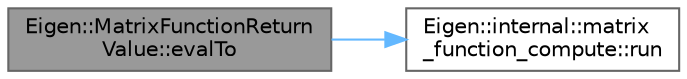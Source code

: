 digraph "Eigen::MatrixFunctionReturnValue::evalTo"
{
 // LATEX_PDF_SIZE
  bgcolor="transparent";
  edge [fontname=Helvetica,fontsize=10,labelfontname=Helvetica,labelfontsize=10];
  node [fontname=Helvetica,fontsize=10,shape=box,height=0.2,width=0.4];
  rankdir="LR";
  Node1 [id="Node000001",label="Eigen::MatrixFunctionReturn\lValue::evalTo",height=0.2,width=0.4,color="gray40", fillcolor="grey60", style="filled", fontcolor="black",tooltip="Compute the matrix function."];
  Node1 -> Node2 [id="edge1_Node000001_Node000002",color="steelblue1",style="solid",tooltip=" "];
  Node2 [id="Node000002",label="Eigen::internal::matrix\l_function_compute::run",height=0.2,width=0.4,color="grey40", fillcolor="white", style="filled",URL="$struct_eigen_1_1internal_1_1matrix__function__compute.html#a55a328773f5254d0cd29ac699bc2634f",tooltip="Compute the matrix function."];
}
